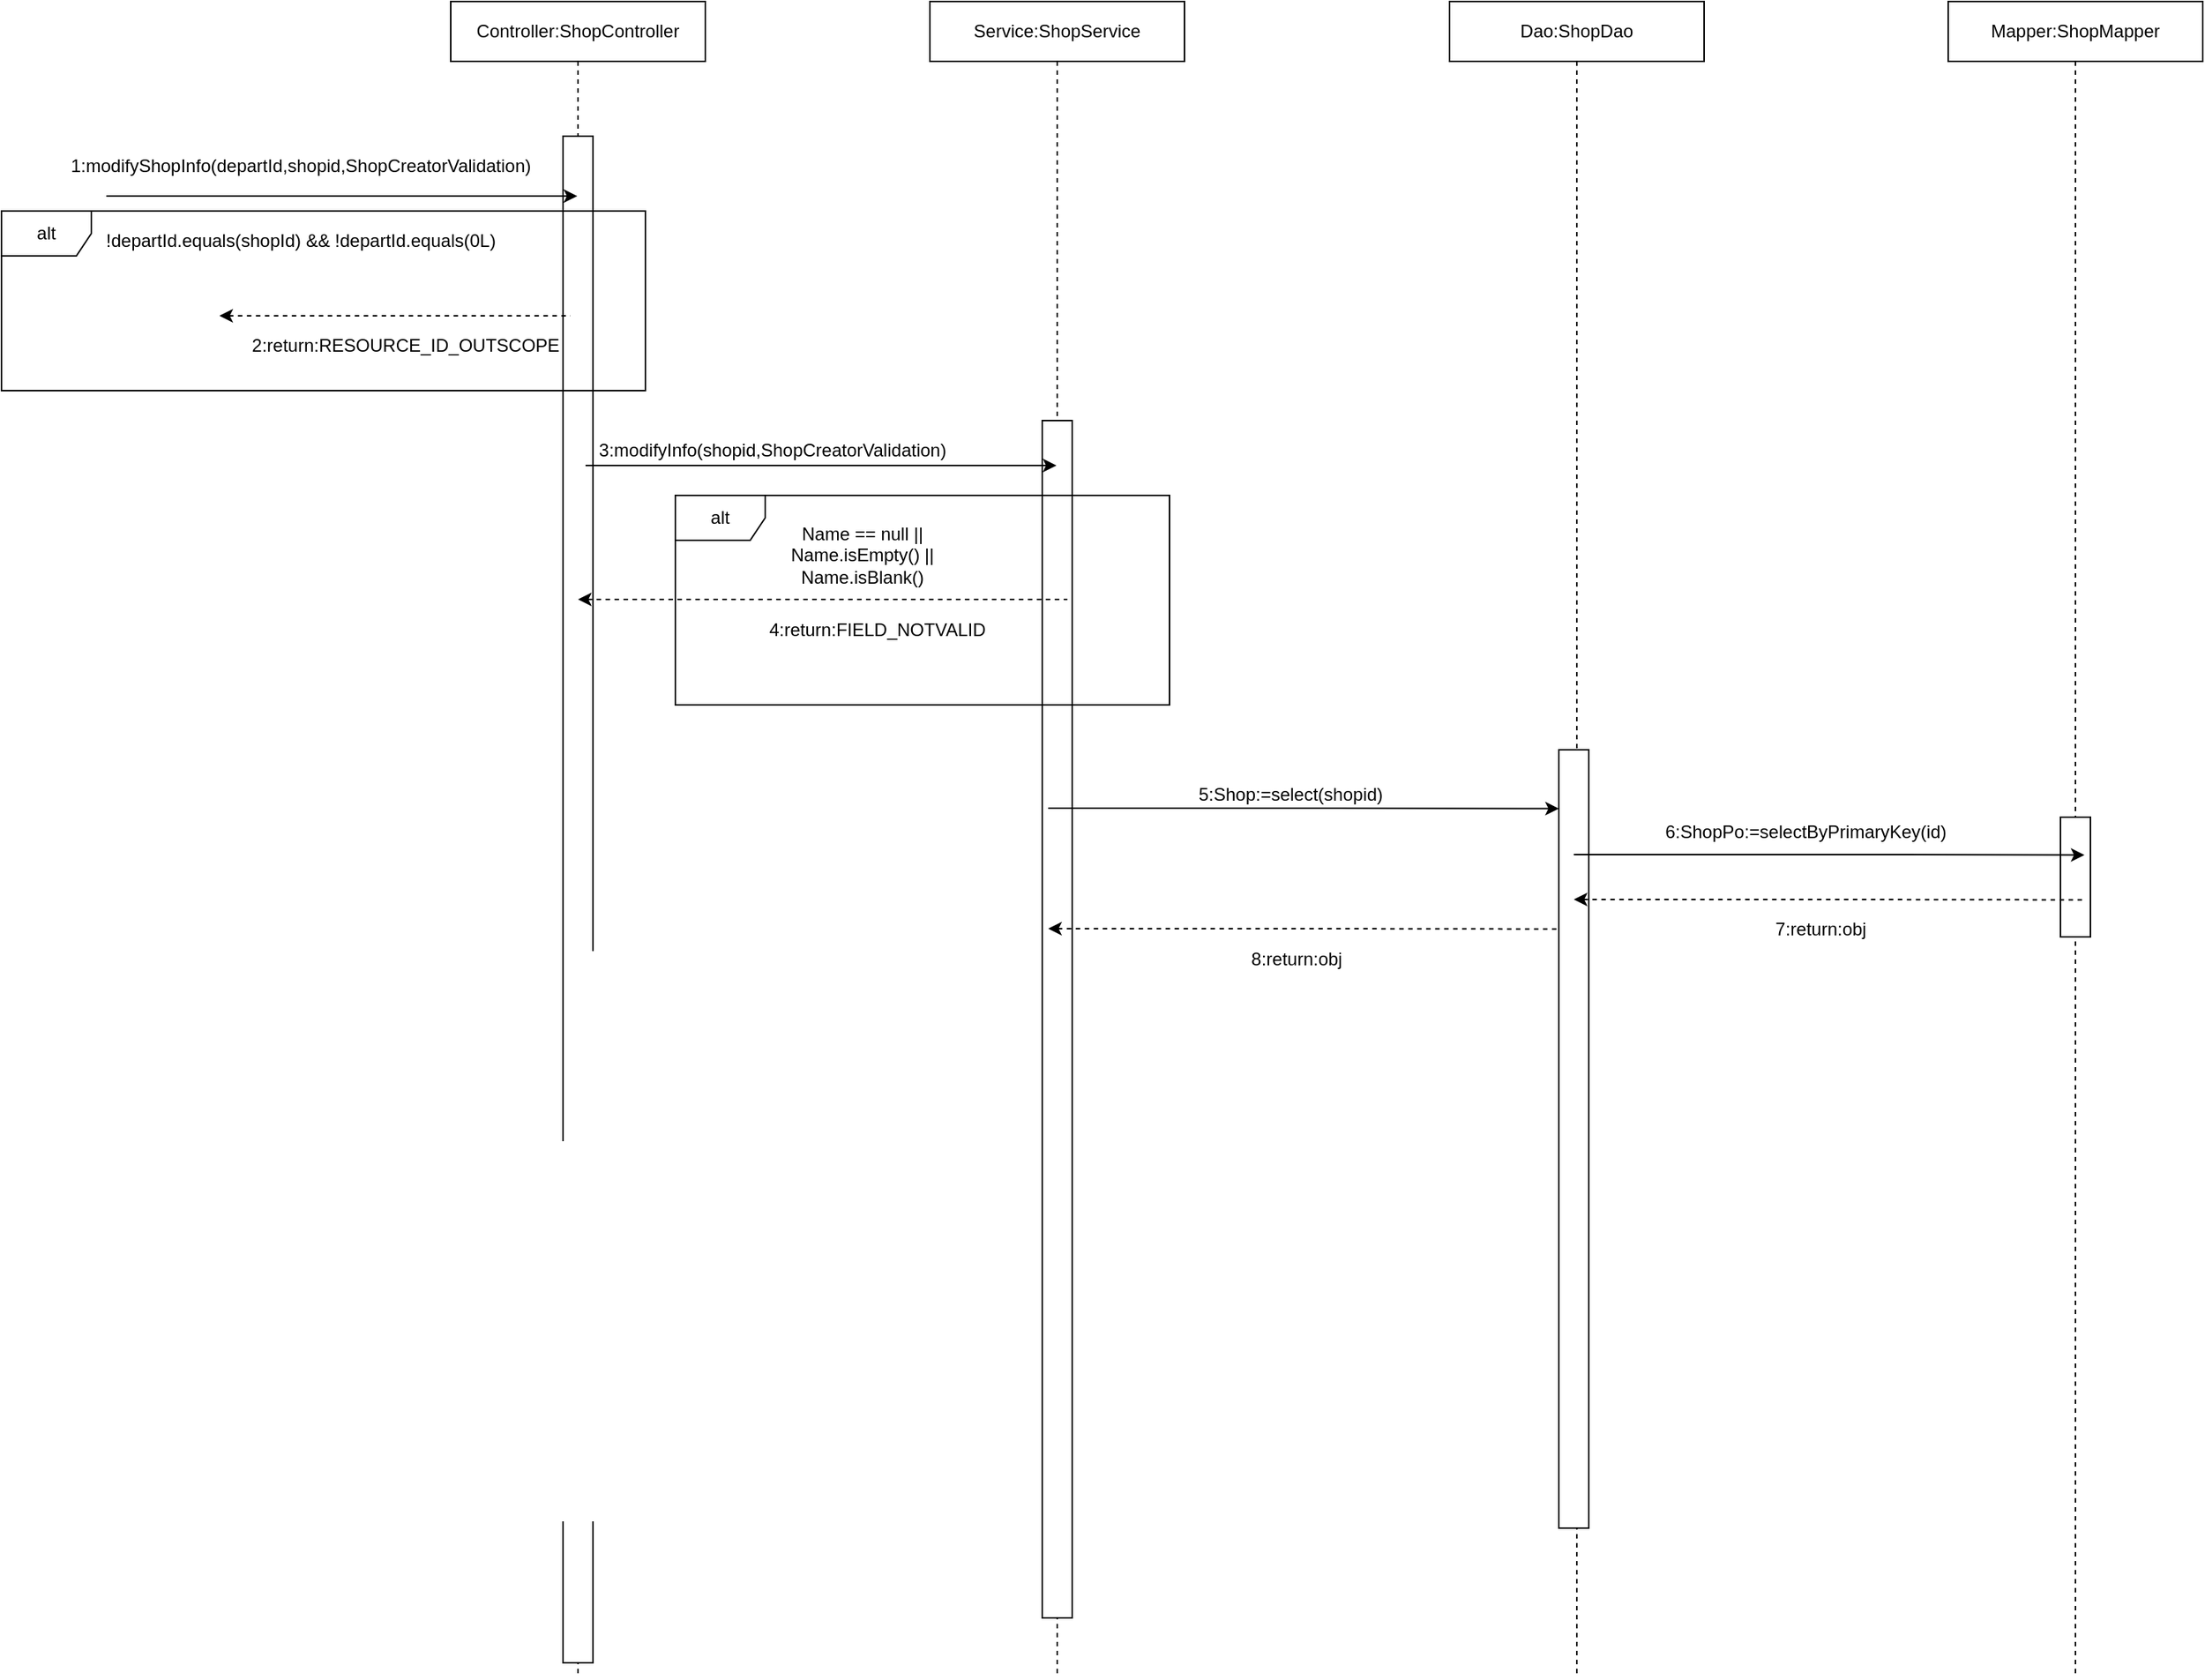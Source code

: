 <mxfile version="14.1.1" type="github">
  <diagram id="lo4UK6vVF-4UpODu58wT" name="Page-1">
    <mxGraphModel dx="1865" dy="587" grid="1" gridSize="10" guides="1" tooltips="1" connect="1" arrows="1" fold="1" page="1" pageScale="1" pageWidth="827" pageHeight="1169" math="0" shadow="0">
      <root>
        <mxCell id="0" />
        <mxCell id="1" parent="0" />
        <mxCell id="t8Lj_CVc9r9Yu0F6UWp1-1" value="Controller:ShopController" style="shape=umlLifeline;perimeter=lifelinePerimeter;whiteSpace=wrap;html=1;container=1;collapsible=0;recursiveResize=0;outlineConnect=0;" vertex="1" parent="1">
          <mxGeometry x="160" y="40" width="170" height="1120" as="geometry" />
        </mxCell>
        <mxCell id="t8Lj_CVc9r9Yu0F6UWp1-5" value="" style="rounded=0;whiteSpace=wrap;html=1;" vertex="1" parent="t8Lj_CVc9r9Yu0F6UWp1-1">
          <mxGeometry x="75" y="90" width="20" height="1020" as="geometry" />
        </mxCell>
        <mxCell id="t8Lj_CVc9r9Yu0F6UWp1-2" value="Service:ShopService" style="shape=umlLifeline;perimeter=lifelinePerimeter;whiteSpace=wrap;html=1;container=1;collapsible=0;recursiveResize=0;outlineConnect=0;" vertex="1" parent="1">
          <mxGeometry x="480" y="40" width="170" height="1120" as="geometry" />
        </mxCell>
        <mxCell id="t8Lj_CVc9r9Yu0F6UWp1-3" value="Dao:ShopDao" style="shape=umlLifeline;perimeter=lifelinePerimeter;whiteSpace=wrap;html=1;container=1;collapsible=0;recursiveResize=0;outlineConnect=0;" vertex="1" parent="1">
          <mxGeometry x="827" y="40" width="170" height="1120" as="geometry" />
        </mxCell>
        <mxCell id="t8Lj_CVc9r9Yu0F6UWp1-4" value="Mapper:ShopMapper" style="shape=umlLifeline;perimeter=lifelinePerimeter;whiteSpace=wrap;html=1;container=1;collapsible=0;recursiveResize=0;outlineConnect=0;" vertex="1" parent="1">
          <mxGeometry x="1160" y="40" width="170" height="1120" as="geometry" />
        </mxCell>
        <mxCell id="t8Lj_CVc9r9Yu0F6UWp1-26" value="" style="rounded=0;whiteSpace=wrap;html=1;" vertex="1" parent="t8Lj_CVc9r9Yu0F6UWp1-4">
          <mxGeometry x="75" y="545" width="20" height="80" as="geometry" />
        </mxCell>
        <mxCell id="t8Lj_CVc9r9Yu0F6UWp1-6" value="" style="rounded=0;whiteSpace=wrap;html=1;" vertex="1" parent="1">
          <mxGeometry x="555" y="320" width="20" height="800" as="geometry" />
        </mxCell>
        <mxCell id="t8Lj_CVc9r9Yu0F6UWp1-7" value="1:modifyShopInfo(departId,shopid,ShopCreatorValidation)" style="text;html=1;strokeColor=none;fillColor=none;align=center;verticalAlign=middle;whiteSpace=wrap;rounded=0;" vertex="1" parent="1">
          <mxGeometry x="-120" y="140" width="360" height="20" as="geometry" />
        </mxCell>
        <mxCell id="t8Lj_CVc9r9Yu0F6UWp1-9" value="" style="endArrow=classic;html=1;" edge="1" parent="1" target="t8Lj_CVc9r9Yu0F6UWp1-1">
          <mxGeometry width="50" height="50" relative="1" as="geometry">
            <mxPoint x="-70" y="170" as="sourcePoint" />
            <mxPoint y="180" as="targetPoint" />
            <Array as="points">
              <mxPoint x="110" y="170" />
            </Array>
          </mxGeometry>
        </mxCell>
        <mxCell id="t8Lj_CVc9r9Yu0F6UWp1-10" value="" style="endArrow=none;html=1;dashed=1;startArrow=classic;startFill=1;endFill=0;" edge="1" parent="1">
          <mxGeometry width="50" height="50" relative="1" as="geometry">
            <mxPoint x="5.5" y="250" as="sourcePoint" />
            <mxPoint x="240" y="250" as="targetPoint" />
            <Array as="points">
              <mxPoint x="105.5" y="250" />
            </Array>
          </mxGeometry>
        </mxCell>
        <mxCell id="t8Lj_CVc9r9Yu0F6UWp1-11" value="2:return:RESOURCE_ID_OUTSCOPE" style="text;html=1;strokeColor=none;fillColor=none;align=center;verticalAlign=middle;whiteSpace=wrap;rounded=0;" vertex="1" parent="1">
          <mxGeometry x="20" y="260" width="220" height="20" as="geometry" />
        </mxCell>
        <mxCell id="t8Lj_CVc9r9Yu0F6UWp1-12" value="alt" style="shape=umlFrame;whiteSpace=wrap;html=1;" vertex="1" parent="1">
          <mxGeometry x="-140" y="180" width="430" height="120" as="geometry" />
        </mxCell>
        <mxCell id="t8Lj_CVc9r9Yu0F6UWp1-13" value="!departId.equals(shopId) &amp;amp;&amp;amp; !departId.equals(0L)" style="text;html=1;strokeColor=none;fillColor=none;align=center;verticalAlign=middle;whiteSpace=wrap;rounded=0;" vertex="1" parent="1">
          <mxGeometry x="-95" y="190" width="310" height="20" as="geometry" />
        </mxCell>
        <mxCell id="t8Lj_CVc9r9Yu0F6UWp1-14" value="" style="endArrow=classic;html=1;" edge="1" parent="1">
          <mxGeometry width="50" height="50" relative="1" as="geometry">
            <mxPoint x="250" y="350" as="sourcePoint" />
            <mxPoint x="564.5" y="350" as="targetPoint" />
            <Array as="points">
              <mxPoint x="430" y="350" />
            </Array>
          </mxGeometry>
        </mxCell>
        <mxCell id="t8Lj_CVc9r9Yu0F6UWp1-15" value="3:modifyInfo(shopid,ShopCreatorValidation)" style="text;html=1;strokeColor=none;fillColor=none;align=center;verticalAlign=middle;whiteSpace=wrap;rounded=0;" vertex="1" parent="1">
          <mxGeometry x="270" y="330" width="210" height="20" as="geometry" />
        </mxCell>
        <mxCell id="t8Lj_CVc9r9Yu0F6UWp1-16" value="" style="endArrow=none;html=1;dashed=1;startArrow=classic;startFill=1;endFill=0;" edge="1" parent="1" source="t8Lj_CVc9r9Yu0F6UWp1-1">
          <mxGeometry width="50" height="50" relative="1" as="geometry">
            <mxPoint x="337.25" y="439.5" as="sourcePoint" />
            <mxPoint x="571.75" y="439.5" as="targetPoint" />
            <Array as="points">
              <mxPoint x="437.25" y="439.5" />
            </Array>
          </mxGeometry>
        </mxCell>
        <mxCell id="t8Lj_CVc9r9Yu0F6UWp1-17" value="4:return:FIELD_NOTVALID" style="text;html=1;strokeColor=none;fillColor=none;align=center;verticalAlign=middle;whiteSpace=wrap;rounded=0;" vertex="1" parent="1">
          <mxGeometry x="335" y="450" width="220" height="20" as="geometry" />
        </mxCell>
        <mxCell id="t8Lj_CVc9r9Yu0F6UWp1-18" value="&lt;div&gt;Name == null || &lt;br&gt;&lt;/div&gt;&lt;div&gt;Name.isEmpty() || &lt;br&gt;&lt;/div&gt;&lt;div&gt;Name.isBlank()&lt;/div&gt;" style="text;html=1;strokeColor=none;fillColor=none;align=center;verticalAlign=middle;whiteSpace=wrap;rounded=0;" vertex="1" parent="1">
          <mxGeometry x="315" y="400" width="240" height="20" as="geometry" />
        </mxCell>
        <mxCell id="t8Lj_CVc9r9Yu0F6UWp1-19" value="alt" style="shape=umlFrame;whiteSpace=wrap;html=1;" vertex="1" parent="1">
          <mxGeometry x="310" y="370" width="330" height="140" as="geometry" />
        </mxCell>
        <mxCell id="t8Lj_CVc9r9Yu0F6UWp1-20" value="" style="rounded=0;whiteSpace=wrap;html=1;" vertex="1" parent="1">
          <mxGeometry x="900" y="540" width="20" height="520" as="geometry" />
        </mxCell>
        <mxCell id="t8Lj_CVc9r9Yu0F6UWp1-21" value="" style="endArrow=classic;html=1;entryX=0.05;entryY=0.135;entryDx=0;entryDy=0;entryPerimeter=0;" edge="1" parent="1">
          <mxGeometry width="50" height="50" relative="1" as="geometry">
            <mxPoint x="559" y="579" as="sourcePoint" />
            <mxPoint x="900" y="579.25" as="targetPoint" />
            <Array as="points">
              <mxPoint x="739" y="579" />
            </Array>
          </mxGeometry>
        </mxCell>
        <mxCell id="t8Lj_CVc9r9Yu0F6UWp1-22" value="5:Shop:=select(shopid)" style="text;html=1;strokeColor=none;fillColor=none;align=center;verticalAlign=middle;whiteSpace=wrap;rounded=0;" vertex="1" parent="1">
          <mxGeometry x="616" y="560" width="210" height="20" as="geometry" />
        </mxCell>
        <mxCell id="t8Lj_CVc9r9Yu0F6UWp1-24" value="" style="endArrow=classic;html=1;entryX=0.05;entryY=0.135;entryDx=0;entryDy=0;entryPerimeter=0;" edge="1" parent="1">
          <mxGeometry width="50" height="50" relative="1" as="geometry">
            <mxPoint x="910" y="610" as="sourcePoint" />
            <mxPoint x="1251" y="610.25" as="targetPoint" />
            <Array as="points">
              <mxPoint x="1090" y="610" />
            </Array>
          </mxGeometry>
        </mxCell>
        <mxCell id="t8Lj_CVc9r9Yu0F6UWp1-25" value="6:ShopPo:=selectByPrimaryKey(id)" style="text;html=1;strokeColor=none;fillColor=none;align=center;verticalAlign=middle;whiteSpace=wrap;rounded=0;" vertex="1" parent="1">
          <mxGeometry x="960" y="585" width="210" height="20" as="geometry" />
        </mxCell>
        <mxCell id="t8Lj_CVc9r9Yu0F6UWp1-27" value="" style="endArrow=none;html=1;entryX=0.05;entryY=0.135;entryDx=0;entryDy=0;entryPerimeter=0;dashed=1;startArrow=classic;startFill=1;endFill=0;" edge="1" parent="1">
          <mxGeometry width="50" height="50" relative="1" as="geometry">
            <mxPoint x="910" y="640" as="sourcePoint" />
            <mxPoint x="1251" y="640.25" as="targetPoint" />
            <Array as="points">
              <mxPoint x="1090" y="640" />
            </Array>
          </mxGeometry>
        </mxCell>
        <mxCell id="t8Lj_CVc9r9Yu0F6UWp1-28" value="7:return:obj" style="text;html=1;strokeColor=none;fillColor=none;align=center;verticalAlign=middle;whiteSpace=wrap;rounded=0;" vertex="1" parent="1">
          <mxGeometry x="970" y="650" width="210" height="20" as="geometry" />
        </mxCell>
        <mxCell id="t8Lj_CVc9r9Yu0F6UWp1-29" value="" style="endArrow=none;html=1;entryX=0.05;entryY=0.135;entryDx=0;entryDy=0;entryPerimeter=0;dashed=1;startArrow=classic;startFill=1;endFill=0;" edge="1" parent="1">
          <mxGeometry width="50" height="50" relative="1" as="geometry">
            <mxPoint x="559" y="659.5" as="sourcePoint" />
            <mxPoint x="900" y="659.75" as="targetPoint" />
            <Array as="points">
              <mxPoint x="739" y="659.5" />
            </Array>
          </mxGeometry>
        </mxCell>
        <mxCell id="t8Lj_CVc9r9Yu0F6UWp1-30" value="8:return:obj" style="text;html=1;strokeColor=none;fillColor=none;align=center;verticalAlign=middle;whiteSpace=wrap;rounded=0;" vertex="1" parent="1">
          <mxGeometry x="620" y="670" width="210" height="20" as="geometry" />
        </mxCell>
      </root>
    </mxGraphModel>
  </diagram>
</mxfile>

